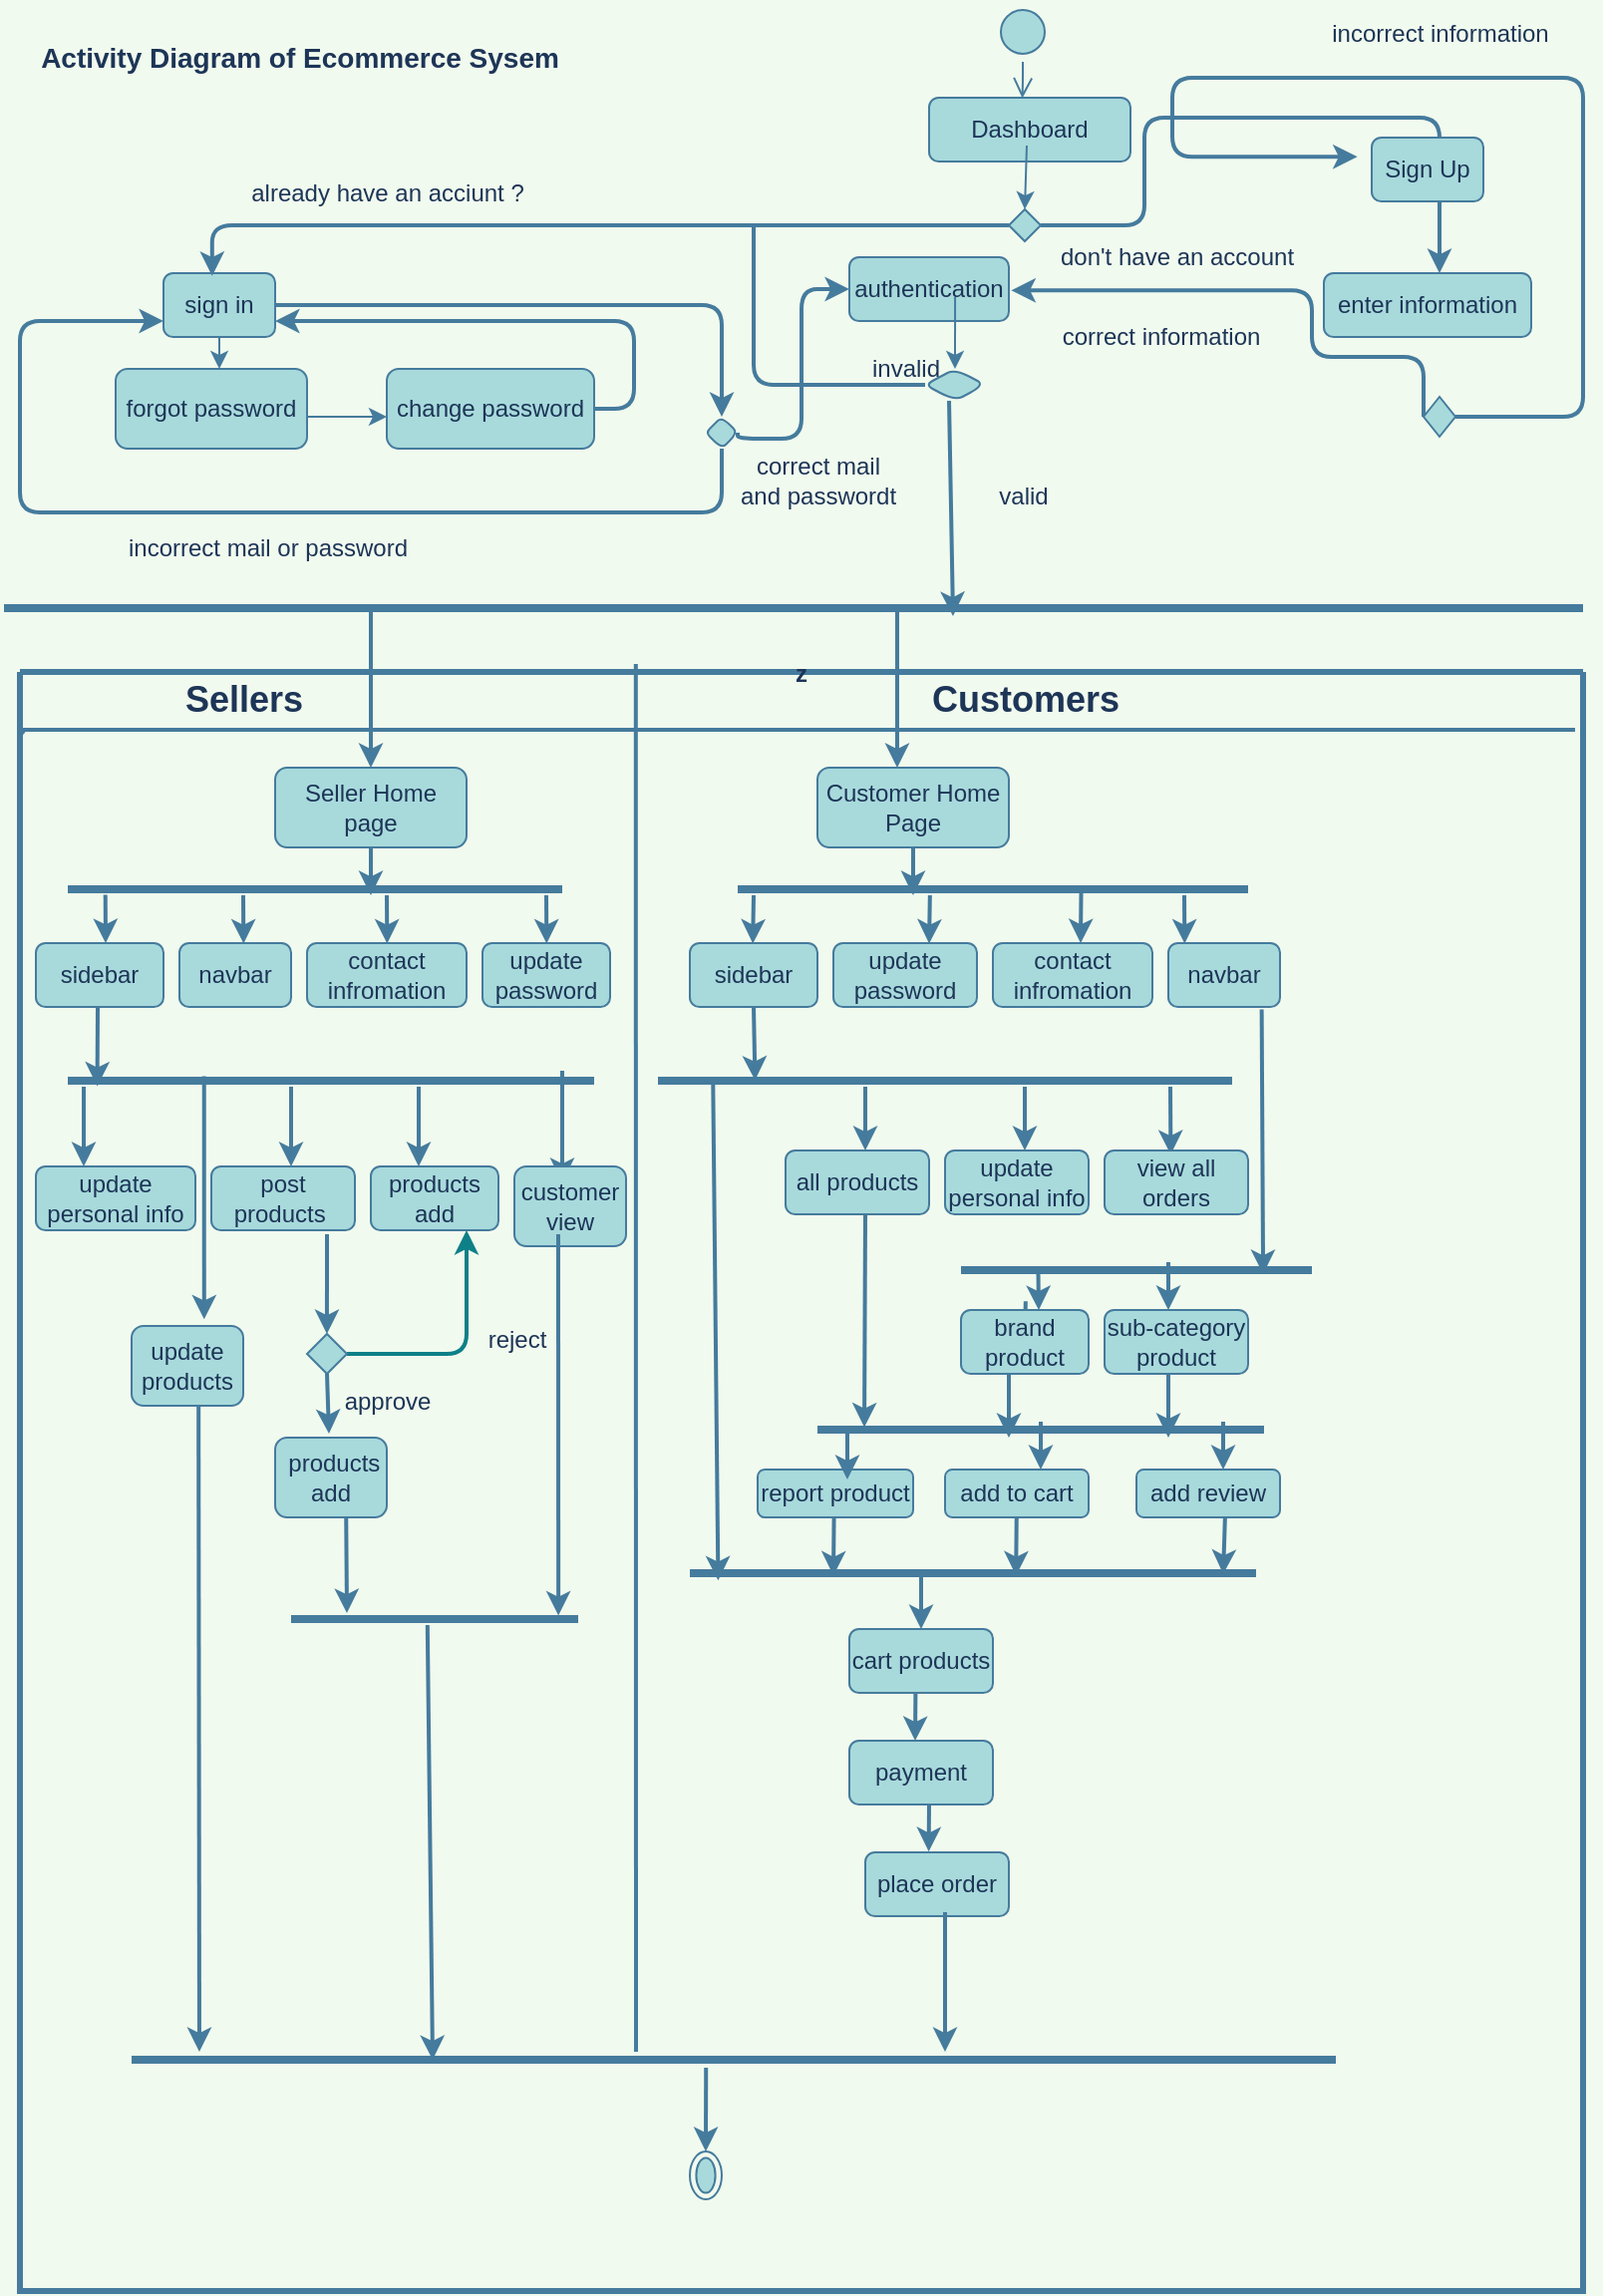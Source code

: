 <mxfile version="20.5.1" type="github">
  <diagram id="cb6AJk6jhVH4I8SNWXNZ" name="Page-1">
    <mxGraphModel dx="1038" dy="1740" grid="1" gridSize="10" guides="1" tooltips="1" connect="1" arrows="1" fold="1" page="1" pageScale="1" pageWidth="827" pageHeight="1169" background="#F1FAEE" math="0" shadow="0">
      <root>
        <mxCell id="0" />
        <mxCell id="1" parent="0" />
        <mxCell id="6mdkMLP5F0GnC8ThNtrV-1" value="" style="ellipse;html=1;shape=startState;fillColor=#A8DADC;strokeColor=#457B9D;fontColor=#1D3557;rounded=1;" parent="1" vertex="1">
          <mxGeometry x="504" y="-1168" width="30" height="30" as="geometry" />
        </mxCell>
        <mxCell id="6mdkMLP5F0GnC8ThNtrV-2" value="" style="edgeStyle=orthogonalEdgeStyle;html=1;verticalAlign=bottom;endArrow=open;endSize=8;labelBackgroundColor=#F1FAEE;strokeColor=#457B9D;fontColor=#1D3557;rounded=1;entryX=0.463;entryY=0.006;entryDx=0;entryDy=0;entryPerimeter=0;" parent="1" source="6mdkMLP5F0GnC8ThNtrV-1" target="6mdkMLP5F0GnC8ThNtrV-7" edge="1">
          <mxGeometry relative="1" as="geometry">
            <mxPoint x="415" y="-1120" as="targetPoint" />
          </mxGeometry>
        </mxCell>
        <mxCell id="6mdkMLP5F0GnC8ThNtrV-3" value="" style="edgeStyle=segmentEdgeStyle;endArrow=classic;html=1;labelBackgroundColor=#F1FAEE;strokeColor=#457B9D;fontColor=#1D3557;rounded=1;strokeWidth=2;startArrow=none;" parent="1" source="6mdkMLP5F0GnC8ThNtrV-219" edge="1">
          <mxGeometry width="50" height="50" relative="1" as="geometry">
            <mxPoint x="427" y="-1056" as="sourcePoint" />
            <mxPoint x="728" y="-1032" as="targetPoint" />
            <Array as="points">
              <mxPoint x="580" y="-1056" />
              <mxPoint x="580" y="-1110" />
              <mxPoint x="728" y="-1110" />
            </Array>
          </mxGeometry>
        </mxCell>
        <mxCell id="6mdkMLP5F0GnC8ThNtrV-4" style="edgeStyle=orthogonalEdgeStyle;orthogonalLoop=1;jettySize=auto;html=1;exitX=1;exitY=0.5;exitDx=0;exitDy=0;labelBackgroundColor=#F1FAEE;strokeColor=#457B9D;fontColor=#1D3557;rounded=1;strokeWidth=2;" parent="1" source="6mdkMLP5F0GnC8ThNtrV-5" edge="1">
          <mxGeometry relative="1" as="geometry">
            <mxPoint x="368" y="-960" as="targetPoint" />
            <Array as="points">
              <mxPoint x="368" y="-1016" />
            </Array>
          </mxGeometry>
        </mxCell>
        <mxCell id="6mdkMLP5F0GnC8ThNtrV-5" value="sign in" style="whiteSpace=wrap;html=1;fillColor=#A8DADC;strokeColor=#457B9D;fontColor=#1D3557;rounded=1;" parent="1" vertex="1">
          <mxGeometry x="88" y="-1032" width="56" height="32" as="geometry" />
        </mxCell>
        <mxCell id="6mdkMLP5F0GnC8ThNtrV-6" value="Sign Up" style="whiteSpace=wrap;html=1;fillColor=#A8DADC;strokeColor=#457B9D;fontColor=#1D3557;rounded=1;" parent="1" vertex="1">
          <mxGeometry x="694" y="-1100" width="56" height="32" as="geometry" />
        </mxCell>
        <mxCell id="6mdkMLP5F0GnC8ThNtrV-7" value="Dashboard" style="whiteSpace=wrap;html=1;fillColor=#A8DADC;strokeColor=#457B9D;fontColor=#1D3557;rounded=1;" parent="1" vertex="1">
          <mxGeometry x="472" y="-1120" width="101" height="32" as="geometry" />
        </mxCell>
        <mxCell id="6mdkMLP5F0GnC8ThNtrV-8" value="" style="endArrow=classic;html=1;labelBackgroundColor=#F1FAEE;strokeColor=#457B9D;fontColor=#1D3557;rounded=1;entryX=0.5;entryY=0;entryDx=0;entryDy=0;entryPerimeter=0;" parent="1" target="6mdkMLP5F0GnC8ThNtrV-219" edge="1">
          <mxGeometry width="50" height="50" relative="1" as="geometry">
            <mxPoint x="521" y="-1096" as="sourcePoint" />
            <mxPoint x="520" y="-1072" as="targetPoint" />
          </mxGeometry>
        </mxCell>
        <mxCell id="6mdkMLP5F0GnC8ThNtrV-9" value="already have an acciunt ?" style="text;html=1;resizable=0;autosize=1;align=center;verticalAlign=middle;points=[];fillColor=none;strokeColor=none;fontColor=#1D3557;rounded=1;" parent="1" vertex="1">
          <mxGeometry x="120" y="-1088" width="160" height="32" as="geometry" />
        </mxCell>
        <mxCell id="6mdkMLP5F0GnC8ThNtrV-11" value="enter information" style="whiteSpace=wrap;html=1;fillColor=#A8DADC;strokeColor=#457B9D;fontColor=#1D3557;rounded=1;" parent="1" vertex="1">
          <mxGeometry x="670" y="-1032" width="104" height="32" as="geometry" />
        </mxCell>
        <mxCell id="6mdkMLP5F0GnC8ThNtrV-16" value="" style="endArrow=classic;html=1;exitX=0.5;exitY=1;exitDx=0;exitDy=0;labelBackgroundColor=#F1FAEE;strokeColor=#457B9D;fontColor=#1D3557;rounded=1;" parent="1" source="6mdkMLP5F0GnC8ThNtrV-5" edge="1">
          <mxGeometry width="50" height="50" relative="1" as="geometry">
            <mxPoint x="104" y="-984" as="sourcePoint" />
            <mxPoint x="116" y="-984" as="targetPoint" />
            <Array as="points" />
          </mxGeometry>
        </mxCell>
        <mxCell id="6mdkMLP5F0GnC8ThNtrV-17" value="forgot password" style="whiteSpace=wrap;html=1;fillColor=#A8DADC;strokeColor=#457B9D;fontColor=#1D3557;rounded=1;" parent="1" vertex="1">
          <mxGeometry x="64" y="-984" width="96" height="40" as="geometry" />
        </mxCell>
        <mxCell id="6mdkMLP5F0GnC8ThNtrV-18" value="" style="endArrow=classic;html=1;labelBackgroundColor=#F1FAEE;strokeColor=#457B9D;fontColor=#1D3557;rounded=1;" parent="1" edge="1">
          <mxGeometry width="50" height="50" relative="1" as="geometry">
            <mxPoint x="160" y="-960" as="sourcePoint" />
            <mxPoint x="200" y="-960" as="targetPoint" />
          </mxGeometry>
        </mxCell>
        <mxCell id="6mdkMLP5F0GnC8ThNtrV-19" style="edgeStyle=orthogonalEdgeStyle;orthogonalLoop=1;jettySize=auto;html=1;exitX=1;exitY=0.5;exitDx=0;exitDy=0;entryX=1;entryY=0.75;entryDx=0;entryDy=0;labelBackgroundColor=#F1FAEE;strokeColor=#457B9D;fontColor=#1D3557;rounded=1;strokeWidth=2;" parent="1" source="6mdkMLP5F0GnC8ThNtrV-20" target="6mdkMLP5F0GnC8ThNtrV-5" edge="1">
          <mxGeometry relative="1" as="geometry" />
        </mxCell>
        <mxCell id="6mdkMLP5F0GnC8ThNtrV-20" value="change password" style="whiteSpace=wrap;html=1;fillStyle=auto;fillColor=#A8DADC;strokeColor=#457B9D;fontColor=#1D3557;rounded=1;" parent="1" vertex="1">
          <mxGeometry x="200" y="-984" width="104" height="40" as="geometry" />
        </mxCell>
        <mxCell id="6mdkMLP5F0GnC8ThNtrV-21" style="edgeStyle=orthogonalEdgeStyle;orthogonalLoop=1;jettySize=auto;html=1;entryX=0;entryY=0.75;entryDx=0;entryDy=0;labelBackgroundColor=#F1FAEE;strokeColor=#457B9D;fontColor=#1D3557;rounded=1;strokeWidth=2;" parent="1" source="6mdkMLP5F0GnC8ThNtrV-22" target="6mdkMLP5F0GnC8ThNtrV-5" edge="1">
          <mxGeometry relative="1" as="geometry">
            <mxPoint x="80" y="-1008" as="targetPoint" />
            <Array as="points">
              <mxPoint x="368" y="-912" />
              <mxPoint x="16" y="-912" />
              <mxPoint x="16" y="-1008" />
            </Array>
          </mxGeometry>
        </mxCell>
        <mxCell id="6mdkMLP5F0GnC8ThNtrV-22" value="" style="rhombus;whiteSpace=wrap;html=1;fillColor=#A8DADC;strokeColor=#457B9D;fontColor=#1D3557;rounded=1;" parent="1" vertex="1">
          <mxGeometry x="360" y="-960" width="16" height="16" as="geometry" />
        </mxCell>
        <mxCell id="6mdkMLP5F0GnC8ThNtrV-23" value="incorrect mail or password" style="text;html=1;resizable=0;autosize=1;align=center;verticalAlign=middle;points=[];fillColor=none;strokeColor=none;fontColor=#1D3557;rounded=1;" parent="1" vertex="1">
          <mxGeometry x="60" y="-910" width="160" height="32" as="geometry" />
        </mxCell>
        <mxCell id="6mdkMLP5F0GnC8ThNtrV-24" value="correct mail &lt;br&gt;and passwordt" style="text;html=1;resizable=0;autosize=1;align=center;verticalAlign=middle;points=[];fillColor=none;strokeColor=none;fontColor=#1D3557;rounded=1;" parent="1" vertex="1">
          <mxGeometry x="368" y="-952" width="96" height="48" as="geometry" />
        </mxCell>
        <mxCell id="6mdkMLP5F0GnC8ThNtrV-25" value="incorrect information" style="text;html=1;resizable=0;autosize=1;align=center;verticalAlign=middle;points=[];fillColor=none;strokeColor=none;fontColor=#1D3557;rounded=1;" parent="1" vertex="1">
          <mxGeometry x="664" y="-1168" width="128" height="32" as="geometry" />
        </mxCell>
        <mxCell id="6mdkMLP5F0GnC8ThNtrV-26" value="" style="endArrow=none;html=1;strokeWidth=4;labelBackgroundColor=#F1FAEE;strokeColor=#457B9D;fontColor=#1D3557;rounded=1;" parent="1" edge="1">
          <mxGeometry relative="1" as="geometry">
            <mxPoint x="8" y="-864" as="sourcePoint" />
            <mxPoint x="800" y="-864" as="targetPoint" />
          </mxGeometry>
        </mxCell>
        <mxCell id="6mdkMLP5F0GnC8ThNtrV-27" value="correct information" style="text;html=1;resizable=0;autosize=1;align=center;verticalAlign=middle;points=[];fillColor=none;strokeColor=none;fontColor=#1D3557;rounded=1;" parent="1" vertex="1">
          <mxGeometry x="528" y="-1016" width="120" height="32" as="geometry" />
        </mxCell>
        <object label="z" id="6mdkMLP5F0GnC8ThNtrV-28">
          <mxCell style="swimlane;startSize=0;strokeWidth=3;fillColor=#A8DADC;strokeColor=#457B9D;fontColor=#1D3557;rounded=1;" parent="1" vertex="1">
            <mxGeometry x="16" y="-832" width="784" height="812" as="geometry" />
          </mxCell>
        </object>
        <mxCell id="6mdkMLP5F0GnC8ThNtrV-30" value="Customers" style="text;html=1;resizable=0;autosize=1;align=center;verticalAlign=middle;points=[];fillColor=none;strokeColor=none;strokeWidth=2;shadow=0;glass=0;fontStyle=1;labelBorderColor=none;spacingTop=3;fontSize=18;fontColor=#1D3557;rounded=1;" parent="6mdkMLP5F0GnC8ThNtrV-28" vertex="1">
          <mxGeometry x="448" y="-8" width="112" height="40" as="geometry" />
        </mxCell>
        <mxCell id="6mdkMLP5F0GnC8ThNtrV-31" value="Sellers" style="text;html=1;resizable=0;autosize=1;align=center;verticalAlign=middle;points=[];fillColor=none;strokeColor=none;strokeWidth=2;shadow=0;glass=0;fontStyle=1;labelBorderColor=none;spacingTop=3;fontSize=18;fontColor=#1D3557;rounded=1;" parent="6mdkMLP5F0GnC8ThNtrV-28" vertex="1">
          <mxGeometry x="72" y="-8" width="80" height="40" as="geometry" />
        </mxCell>
        <mxCell id="6mdkMLP5F0GnC8ThNtrV-32" value="" style="endArrow=none;html=1;strokeWidth=2;labelBackgroundColor=#F1FAEE;strokeColor=#457B9D;fontColor=#1D3557;rounded=1;" parent="6mdkMLP5F0GnC8ThNtrV-28" target="6mdkMLP5F0GnC8ThNtrV-28" edge="1">
          <mxGeometry width="50" height="50" relative="1" as="geometry">
            <mxPoint x="2" y="31" as="sourcePoint" />
            <mxPoint x="992" y="32" as="targetPoint" />
          </mxGeometry>
        </mxCell>
        <mxCell id="6mdkMLP5F0GnC8ThNtrV-35" value="Seller Home page" style="whiteSpace=wrap;html=1;fillColor=#A8DADC;strokeColor=#457B9D;fontColor=#1D3557;rounded=1;" parent="6mdkMLP5F0GnC8ThNtrV-28" vertex="1">
          <mxGeometry x="128" y="48" width="96" height="40" as="geometry" />
        </mxCell>
        <mxCell id="6mdkMLP5F0GnC8ThNtrV-36" value="" style="line;strokeWidth=4;html=1;shadow=0;glass=0;labelBackgroundColor=none;labelBorderColor=none;fontFamily=Times New Roman;fontSize=18;fillColor=#A8DADC;strokeColor=#457B9D;fontColor=#1D3557;rounded=1;" parent="6mdkMLP5F0GnC8ThNtrV-28" vertex="1">
          <mxGeometry x="24" y="104" width="248" height="10" as="geometry" />
        </mxCell>
        <mxCell id="6mdkMLP5F0GnC8ThNtrV-37" value="" style="edgeStyle=none;orthogonalLoop=1;jettySize=auto;html=1;strokeWidth=2;fontSize=19;labelBackgroundColor=#F1FAEE;strokeColor=#457B9D;fontColor=#1D3557;rounded=1;" parent="6mdkMLP5F0GnC8ThNtrV-28" edge="1">
          <mxGeometry width="80" relative="1" as="geometry">
            <mxPoint x="176" y="88" as="sourcePoint" />
            <mxPoint x="176" y="112" as="targetPoint" />
            <Array as="points" />
          </mxGeometry>
        </mxCell>
        <mxCell id="6mdkMLP5F0GnC8ThNtrV-38" value="Customer Home Page" style="whiteSpace=wrap;html=1;fillColor=#A8DADC;strokeColor=#457B9D;fontColor=#1D3557;rounded=1;" parent="6mdkMLP5F0GnC8ThNtrV-28" vertex="1">
          <mxGeometry x="400" y="48" width="96" height="40" as="geometry" />
        </mxCell>
        <mxCell id="6mdkMLP5F0GnC8ThNtrV-39" value="" style="edgeStyle=none;orthogonalLoop=1;jettySize=auto;html=1;strokeWidth=2;fontSize=19;labelBackgroundColor=#F1FAEE;strokeColor=#457B9D;fontColor=#1D3557;rounded=1;" parent="6mdkMLP5F0GnC8ThNtrV-28" edge="1">
          <mxGeometry width="80" relative="1" as="geometry">
            <mxPoint x="448" y="88" as="sourcePoint" />
            <mxPoint x="448" y="112" as="targetPoint" />
            <Array as="points" />
          </mxGeometry>
        </mxCell>
        <mxCell id="6mdkMLP5F0GnC8ThNtrV-42" value="sidebar" style="whiteSpace=wrap;html=1;fillColor=#A8DADC;strokeColor=#457B9D;fontColor=#1D3557;rounded=1;" parent="6mdkMLP5F0GnC8ThNtrV-28" vertex="1">
          <mxGeometry x="8" y="136" width="64" height="32" as="geometry" />
        </mxCell>
        <mxCell id="6mdkMLP5F0GnC8ThNtrV-43" value="contact infromation" style="whiteSpace=wrap;html=1;fillColor=#A8DADC;strokeColor=#457B9D;fontColor=#1D3557;rounded=1;" parent="6mdkMLP5F0GnC8ThNtrV-28" vertex="1">
          <mxGeometry x="144" y="136" width="80" height="32" as="geometry" />
        </mxCell>
        <mxCell id="6mdkMLP5F0GnC8ThNtrV-44" value="" style="line;strokeWidth=4;html=1;shadow=0;glass=0;labelBackgroundColor=none;labelBorderColor=none;fontFamily=Times New Roman;fontSize=18;fillColor=#A8DADC;strokeColor=#457B9D;fontColor=#1D3557;rounded=1;" parent="6mdkMLP5F0GnC8ThNtrV-28" vertex="1">
          <mxGeometry x="24" y="200" width="264" height="10" as="geometry" />
        </mxCell>
        <mxCell id="6mdkMLP5F0GnC8ThNtrV-45" value="" style="edgeStyle=none;orthogonalLoop=1;jettySize=auto;html=1;strokeWidth=2;fontSize=19;labelBackgroundColor=#F1FAEE;strokeColor=#457B9D;fontColor=#1D3557;rounded=1;" parent="6mdkMLP5F0GnC8ThNtrV-28" edge="1">
          <mxGeometry width="80" relative="1" as="geometry">
            <mxPoint x="32" y="208" as="sourcePoint" />
            <mxPoint x="32" y="248" as="targetPoint" />
            <Array as="points" />
          </mxGeometry>
        </mxCell>
        <mxCell id="6mdkMLP5F0GnC8ThNtrV-46" value="update personal info" style="whiteSpace=wrap;html=1;fillColor=#A8DADC;strokeColor=#457B9D;fontColor=#1D3557;rounded=1;" parent="6mdkMLP5F0GnC8ThNtrV-28" vertex="1">
          <mxGeometry x="8" y="248" width="80" height="32" as="geometry" />
        </mxCell>
        <mxCell id="6mdkMLP5F0GnC8ThNtrV-47" value="post products&amp;nbsp;" style="whiteSpace=wrap;html=1;fillColor=#A8DADC;strokeColor=#457B9D;fontColor=#1D3557;rounded=1;" parent="6mdkMLP5F0GnC8ThNtrV-28" vertex="1">
          <mxGeometry x="96" y="248" width="72" height="32" as="geometry" />
        </mxCell>
        <mxCell id="6mdkMLP5F0GnC8ThNtrV-48" value="" style="line;strokeWidth=4;html=1;shadow=0;glass=0;labelBackgroundColor=none;labelBorderColor=none;fontFamily=Times New Roman;fontSize=18;fillColor=#A8DADC;strokeColor=#457B9D;fontColor=#1D3557;rounded=1;" parent="6mdkMLP5F0GnC8ThNtrV-28" vertex="1">
          <mxGeometry x="360" y="104" width="256" height="10" as="geometry" />
        </mxCell>
        <mxCell id="6mdkMLP5F0GnC8ThNtrV-49" value="sidebar" style="whiteSpace=wrap;html=1;fillColor=#A8DADC;strokeColor=#457B9D;fontColor=#1D3557;rounded=1;" parent="6mdkMLP5F0GnC8ThNtrV-28" vertex="1">
          <mxGeometry x="336" y="136" width="64" height="32" as="geometry" />
        </mxCell>
        <mxCell id="6mdkMLP5F0GnC8ThNtrV-50" value="" style="edgeStyle=none;orthogonalLoop=1;jettySize=auto;html=1;strokeWidth=2;fontSize=19;labelBackgroundColor=#F1FAEE;strokeColor=#457B9D;fontColor=#1D3557;rounded=1;exitX=0.673;exitY=0.38;exitDx=0;exitDy=0;exitPerimeter=0;" parent="6mdkMLP5F0GnC8ThNtrV-28" source="6mdkMLP5F0GnC8ThNtrV-48" edge="1">
          <mxGeometry width="80" relative="1" as="geometry">
            <mxPoint x="560" y="104" as="sourcePoint" />
            <mxPoint x="532" y="136" as="targetPoint" />
            <Array as="points" />
          </mxGeometry>
        </mxCell>
        <mxCell id="6mdkMLP5F0GnC8ThNtrV-51" value="contact infromation" style="whiteSpace=wrap;html=1;fillColor=#A8DADC;strokeColor=#457B9D;fontColor=#1D3557;rounded=1;" parent="6mdkMLP5F0GnC8ThNtrV-28" vertex="1">
          <mxGeometry x="488" y="136" width="80" height="32" as="geometry" />
        </mxCell>
        <mxCell id="6mdkMLP5F0GnC8ThNtrV-52" value="" style="edgeStyle=none;orthogonalLoop=1;jettySize=auto;html=1;strokeWidth=2;fontSize=19;exitX=0.465;exitY=0.994;exitDx=0;exitDy=0;exitPerimeter=0;entryX=0.287;entryY=0.46;entryDx=0;entryDy=0;entryPerimeter=0;labelBackgroundColor=#F1FAEE;strokeColor=#457B9D;fontColor=#1D3557;rounded=1;" parent="6mdkMLP5F0GnC8ThNtrV-28" edge="1">
          <mxGeometry width="80" relative="1" as="geometry">
            <mxPoint x="368" y="168" as="sourcePoint" />
            <mxPoint x="368.72" y="204.792" as="targetPoint" />
            <Array as="points" />
          </mxGeometry>
        </mxCell>
        <mxCell id="6mdkMLP5F0GnC8ThNtrV-53" value="" style="line;strokeWidth=4;html=1;shadow=0;glass=0;labelBackgroundColor=none;labelBorderColor=none;fontFamily=Times New Roman;fontSize=18;fillColor=#A8DADC;strokeColor=#457B9D;fontColor=#1D3557;rounded=1;" parent="6mdkMLP5F0GnC8ThNtrV-28" vertex="1">
          <mxGeometry x="320" y="200" width="288" height="10" as="geometry" />
        </mxCell>
        <mxCell id="6mdkMLP5F0GnC8ThNtrV-54" value="all products" style="whiteSpace=wrap;html=1;fillColor=#A8DADC;strokeColor=#457B9D;fontColor=#1D3557;rounded=1;" parent="6mdkMLP5F0GnC8ThNtrV-28" vertex="1">
          <mxGeometry x="384" y="240" width="72" height="32" as="geometry" />
        </mxCell>
        <mxCell id="6mdkMLP5F0GnC8ThNtrV-55" value="" style="edgeStyle=none;orthogonalLoop=1;jettySize=auto;html=1;strokeWidth=2;fontSize=19;labelBackgroundColor=#F1FAEE;strokeColor=#457B9D;fontColor=#1D3557;rounded=1;entryX=0.05;entryY=0.95;entryDx=0;entryDy=0;entryPerimeter=0;exitX=0.096;exitY=0.68;exitDx=0;exitDy=0;exitPerimeter=0;" parent="6mdkMLP5F0GnC8ThNtrV-28" source="6mdkMLP5F0GnC8ThNtrV-53" target="6mdkMLP5F0GnC8ThNtrV-93" edge="1">
          <mxGeometry width="80" relative="1" as="geometry">
            <mxPoint x="336" y="208" as="sourcePoint" />
            <mxPoint x="336" y="240" as="targetPoint" />
            <Array as="points" />
          </mxGeometry>
        </mxCell>
        <mxCell id="6mdkMLP5F0GnC8ThNtrV-56" value="" style="edgeStyle=none;orthogonalLoop=1;jettySize=auto;html=1;strokeWidth=2;fontSize=19;labelBackgroundColor=#F1FAEE;strokeColor=#457B9D;fontColor=#1D3557;rounded=1;" parent="6mdkMLP5F0GnC8ThNtrV-28" edge="1">
          <mxGeometry width="80" relative="1" as="geometry">
            <mxPoint x="424" y="208" as="sourcePoint" />
            <mxPoint x="424" y="240" as="targetPoint" />
            <Array as="points" />
          </mxGeometry>
        </mxCell>
        <mxCell id="6mdkMLP5F0GnC8ThNtrV-57" value="" style="edgeStyle=none;orthogonalLoop=1;jettySize=auto;html=1;strokeWidth=2;fontSize=19;entryX=0.056;entryY=0.78;entryDx=0;entryDy=0;entryPerimeter=0;labelBackgroundColor=#F1FAEE;strokeColor=#457B9D;fontColor=#1D3557;rounded=1;" parent="6mdkMLP5F0GnC8ThNtrV-28" target="6mdkMLP5F0GnC8ThNtrV-44" edge="1">
          <mxGeometry width="80" relative="1" as="geometry">
            <mxPoint x="39" y="168" as="sourcePoint" />
            <mxPoint x="64.72" y="204.792" as="targetPoint" />
            <Array as="points" />
          </mxGeometry>
        </mxCell>
        <mxCell id="6mdkMLP5F0GnC8ThNtrV-58" value="" style="edgeStyle=none;orthogonalLoop=1;jettySize=auto;html=1;strokeWidth=2;fontSize=19;labelBackgroundColor=#F1FAEE;strokeColor=#457B9D;fontColor=#1D3557;rounded=1;" parent="6mdkMLP5F0GnC8ThNtrV-28" edge="1">
          <mxGeometry width="80" relative="1" as="geometry">
            <mxPoint x="200" y="208" as="sourcePoint" />
            <mxPoint x="200" y="248" as="targetPoint" />
            <Array as="points" />
          </mxGeometry>
        </mxCell>
        <mxCell id="6mdkMLP5F0GnC8ThNtrV-59" value="" style="edgeStyle=none;orthogonalLoop=1;jettySize=auto;html=1;strokeWidth=2;fontSize=19;labelBackgroundColor=#F1FAEE;strokeColor=#457B9D;fontColor=#1D3557;rounded=1;" parent="6mdkMLP5F0GnC8ThNtrV-28" edge="1">
          <mxGeometry width="80" relative="1" as="geometry">
            <mxPoint x="136" y="208" as="sourcePoint" />
            <mxPoint x="136" y="248" as="targetPoint" />
            <Array as="points" />
          </mxGeometry>
        </mxCell>
        <mxCell id="6mdkMLP5F0GnC8ThNtrV-60" value="update password" style="whiteSpace=wrap;html=1;fillStyle=auto;strokeColor=#457B9D;fontColor=#1D3557;fillColor=#A8DADC;rounded=1;" parent="6mdkMLP5F0GnC8ThNtrV-28" vertex="1">
          <mxGeometry x="232" y="136" width="64" height="32" as="geometry" />
        </mxCell>
        <mxCell id="6mdkMLP5F0GnC8ThNtrV-69" value="navbar" style="whiteSpace=wrap;html=1;fillColor=#A8DADC;strokeColor=#457B9D;fontColor=#1D3557;rounded=1;" parent="6mdkMLP5F0GnC8ThNtrV-28" vertex="1">
          <mxGeometry x="80" y="136" width="56" height="32" as="geometry" />
        </mxCell>
        <mxCell id="6mdkMLP5F0GnC8ThNtrV-70" value="" style="edgeStyle=none;orthogonalLoop=1;jettySize=auto;html=1;strokeWidth=2;fontSize=19;exitX=0.076;exitY=0.78;exitDx=0;exitDy=0;exitPerimeter=0;labelBackgroundColor=#F1FAEE;strokeColor=#457B9D;fontColor=#1D3557;rounded=1;" parent="6mdkMLP5F0GnC8ThNtrV-28" edge="1">
          <mxGeometry width="80" relative="1" as="geometry">
            <mxPoint x="456.42" y="112" as="sourcePoint" />
            <mxPoint x="456.004" y="136.2" as="targetPoint" />
            <Array as="points" />
          </mxGeometry>
        </mxCell>
        <mxCell id="6mdkMLP5F0GnC8ThNtrV-72" value="" style="edgeStyle=none;orthogonalLoop=1;jettySize=auto;html=1;strokeWidth=2;fontSize=19;exitX=0.076;exitY=0.78;exitDx=0;exitDy=0;exitPerimeter=0;labelBackgroundColor=#F1FAEE;strokeColor=#457B9D;fontColor=#1D3557;rounded=1;" parent="6mdkMLP5F0GnC8ThNtrV-28" source="6mdkMLP5F0GnC8ThNtrV-36" edge="1">
          <mxGeometry width="80" relative="1" as="geometry">
            <mxPoint x="72" y="120" as="sourcePoint" />
            <mxPoint x="43" y="136" as="targetPoint" />
            <Array as="points" />
          </mxGeometry>
        </mxCell>
        <mxCell id="6mdkMLP5F0GnC8ThNtrV-73" value="" style="edgeStyle=none;orthogonalLoop=1;jettySize=auto;html=1;strokeWidth=2;fontSize=19;exitX=0.076;exitY=0.78;exitDx=0;exitDy=0;exitPerimeter=0;labelBackgroundColor=#F1FAEE;strokeColor=#457B9D;fontColor=#1D3557;rounded=1;" parent="6mdkMLP5F0GnC8ThNtrV-28" edge="1">
          <mxGeometry width="80" relative="1" as="geometry">
            <mxPoint x="112" y="112" as="sourcePoint" />
            <mxPoint x="112.152" y="136.2" as="targetPoint" />
            <Array as="points" />
          </mxGeometry>
        </mxCell>
        <mxCell id="6mdkMLP5F0GnC8ThNtrV-74" value="" style="edgeStyle=none;orthogonalLoop=1;jettySize=auto;html=1;strokeWidth=2;fontSize=19;exitX=0.076;exitY=0.78;exitDx=0;exitDy=0;exitPerimeter=0;labelBackgroundColor=#F1FAEE;strokeColor=#457B9D;fontColor=#1D3557;rounded=1;" parent="6mdkMLP5F0GnC8ThNtrV-28" edge="1">
          <mxGeometry width="80" relative="1" as="geometry">
            <mxPoint x="184" y="112" as="sourcePoint" />
            <mxPoint x="184.152" y="136.2" as="targetPoint" />
            <Array as="points" />
          </mxGeometry>
        </mxCell>
        <mxCell id="6mdkMLP5F0GnC8ThNtrV-75" value="" style="edgeStyle=none;orthogonalLoop=1;jettySize=auto;html=1;strokeWidth=2;fontSize=19;exitX=0.076;exitY=0.78;exitDx=0;exitDy=0;exitPerimeter=0;labelBackgroundColor=#F1FAEE;strokeColor=#457B9D;fontColor=#1D3557;rounded=1;" parent="6mdkMLP5F0GnC8ThNtrV-28" edge="1">
          <mxGeometry width="80" relative="1" as="geometry">
            <mxPoint x="264" y="112" as="sourcePoint" />
            <mxPoint x="264.152" y="136.2" as="targetPoint" />
            <Array as="points" />
          </mxGeometry>
        </mxCell>
        <mxCell id="6mdkMLP5F0GnC8ThNtrV-76" value="" style="edgeStyle=none;orthogonalLoop=1;jettySize=auto;html=1;strokeWidth=2;fontSize=19;exitX=0.076;exitY=0.78;exitDx=0;exitDy=0;exitPerimeter=0;labelBackgroundColor=#F1FAEE;strokeColor=#457B9D;fontColor=#1D3557;rounded=1;" parent="6mdkMLP5F0GnC8ThNtrV-28" edge="1">
          <mxGeometry width="80" relative="1" as="geometry">
            <mxPoint x="584" y="112" as="sourcePoint" />
            <mxPoint x="584.152" y="136.2" as="targetPoint" />
            <Array as="points" />
          </mxGeometry>
        </mxCell>
        <mxCell id="6mdkMLP5F0GnC8ThNtrV-80" value="" style="edgeStyle=none;orthogonalLoop=1;jettySize=auto;html=1;strokeWidth=2;fontSize=19;labelBackgroundColor=#F1FAEE;strokeColor=#457B9D;fontColor=#1D3557;rounded=1;" parent="6mdkMLP5F0GnC8ThNtrV-28" edge="1">
          <mxGeometry width="80" relative="1" as="geometry">
            <mxPoint x="504" y="208" as="sourcePoint" />
            <mxPoint x="504" y="240" as="targetPoint" />
            <Array as="points" />
          </mxGeometry>
        </mxCell>
        <mxCell id="6mdkMLP5F0GnC8ThNtrV-81" value="" style="edgeStyle=none;orthogonalLoop=1;jettySize=auto;html=1;strokeWidth=2;fontSize=19;labelBackgroundColor=#F1FAEE;strokeColor=#457B9D;fontColor=#1D3557;rounded=1;entryX=0.461;entryY=0.063;entryDx=0;entryDy=0;entryPerimeter=0;" parent="6mdkMLP5F0GnC8ThNtrV-28" target="6mdkMLP5F0GnC8ThNtrV-82" edge="1">
          <mxGeometry width="80" relative="1" as="geometry">
            <mxPoint x="577" y="208" as="sourcePoint" />
            <mxPoint x="592" y="240" as="targetPoint" />
            <Array as="points" />
          </mxGeometry>
        </mxCell>
        <mxCell id="6mdkMLP5F0GnC8ThNtrV-82" value="view all orders" style="whiteSpace=wrap;html=1;fillColor=#A8DADC;strokeColor=#457B9D;fontColor=#1D3557;rounded=1;" parent="6mdkMLP5F0GnC8ThNtrV-28" vertex="1">
          <mxGeometry x="544" y="240" width="72" height="32" as="geometry" />
        </mxCell>
        <mxCell id="6mdkMLP5F0GnC8ThNtrV-83" value="navbar" style="whiteSpace=wrap;html=1;fillColor=#A8DADC;strokeColor=#457B9D;fontColor=#1D3557;rounded=1;" parent="6mdkMLP5F0GnC8ThNtrV-28" vertex="1">
          <mxGeometry x="576" y="136" width="56" height="32" as="geometry" />
        </mxCell>
        <mxCell id="6mdkMLP5F0GnC8ThNtrV-84" value="update password" style="whiteSpace=wrap;html=1;fillStyle=auto;strokeColor=#457B9D;fontColor=#1D3557;fillColor=#A8DADC;rounded=1;" parent="6mdkMLP5F0GnC8ThNtrV-28" vertex="1">
          <mxGeometry x="408" y="136" width="72" height="32" as="geometry" />
        </mxCell>
        <mxCell id="6mdkMLP5F0GnC8ThNtrV-85" value="" style="line;strokeWidth=4;html=1;shadow=0;glass=0;labelBackgroundColor=none;labelBorderColor=none;fontFamily=Times New Roman;fontSize=18;fillColor=#A8DADC;strokeColor=#457B9D;fontColor=#1D3557;rounded=1;" parent="6mdkMLP5F0GnC8ThNtrV-28" vertex="1">
          <mxGeometry x="472" y="296" width="176" height="8" as="geometry" />
        </mxCell>
        <mxCell id="6mdkMLP5F0GnC8ThNtrV-86" value="update personal info" style="whiteSpace=wrap;html=1;fillColor=#A8DADC;strokeColor=#457B9D;fontColor=#1D3557;rounded=1;" parent="6mdkMLP5F0GnC8ThNtrV-28" vertex="1">
          <mxGeometry x="464" y="240" width="72" height="32" as="geometry" />
        </mxCell>
        <mxCell id="6mdkMLP5F0GnC8ThNtrV-87" value="" style="edgeStyle=none;orthogonalLoop=1;jettySize=auto;html=1;strokeWidth=2;fontSize=19;labelBackgroundColor=#F1FAEE;strokeColor=#457B9D;fontColor=#1D3557;rounded=1;exitX=0.836;exitY=1.038;exitDx=0;exitDy=0;exitPerimeter=0;entryX=0.861;entryY=0.75;entryDx=0;entryDy=0;entryPerimeter=0;" parent="6mdkMLP5F0GnC8ThNtrV-28" source="6mdkMLP5F0GnC8ThNtrV-83" target="6mdkMLP5F0GnC8ThNtrV-85" edge="1">
          <mxGeometry width="80" relative="1" as="geometry">
            <mxPoint x="616" y="168" as="sourcePoint" />
            <mxPoint x="624" y="232" as="targetPoint" />
            <Array as="points" />
          </mxGeometry>
        </mxCell>
        <mxCell id="6mdkMLP5F0GnC8ThNtrV-88" value="cart products" style="whiteSpace=wrap;html=1;fillColor=#A8DADC;strokeColor=#457B9D;fontColor=#1D3557;rounded=1;" parent="6mdkMLP5F0GnC8ThNtrV-28" vertex="1">
          <mxGeometry x="416" y="480" width="72" height="32" as="geometry" />
        </mxCell>
        <mxCell id="6mdkMLP5F0GnC8ThNtrV-89" value="sub-category&lt;br&gt;product" style="whiteSpace=wrap;html=1;fillColor=#A8DADC;strokeColor=#457B9D;fontColor=#1D3557;rounded=1;" parent="6mdkMLP5F0GnC8ThNtrV-28" vertex="1">
          <mxGeometry x="544" y="320" width="72" height="32" as="geometry" />
        </mxCell>
        <mxCell id="6mdkMLP5F0GnC8ThNtrV-90" value="" style="line;strokeWidth=4;html=1;shadow=0;glass=0;labelBackgroundColor=none;labelBorderColor=none;fontFamily=Times New Roman;fontSize=18;fillColor=#A8DADC;strokeColor=#457B9D;fontColor=#1D3557;rounded=1;" parent="6mdkMLP5F0GnC8ThNtrV-28" vertex="1">
          <mxGeometry x="400" y="376" width="224" height="8" as="geometry" />
        </mxCell>
        <mxCell id="6mdkMLP5F0GnC8ThNtrV-91" value="" style="edgeStyle=none;orthogonalLoop=1;jettySize=auto;html=1;strokeWidth=2;fontSize=19;labelBackgroundColor=#F1FAEE;strokeColor=#457B9D;fontColor=#1D3557;rounded=1;entryX=0.105;entryY=0.35;entryDx=0;entryDy=0;entryPerimeter=0;" parent="6mdkMLP5F0GnC8ThNtrV-28" target="6mdkMLP5F0GnC8ThNtrV-90" edge="1">
          <mxGeometry width="80" relative="1" as="geometry">
            <mxPoint x="424" y="272" as="sourcePoint" />
            <mxPoint x="424" y="360" as="targetPoint" />
            <Array as="points" />
          </mxGeometry>
        </mxCell>
        <mxCell id="6mdkMLP5F0GnC8ThNtrV-92" value="" style="edgeStyle=none;orthogonalLoop=1;jettySize=auto;html=1;strokeWidth=2;fontSize=19;labelBackgroundColor=#F1FAEE;strokeColor=#457B9D;fontColor=#1D3557;rounded=1;startArrow=none;entryX=0.576;entryY=0.65;entryDx=0;entryDy=0;entryPerimeter=0;" parent="6mdkMLP5F0GnC8ThNtrV-28" source="6mdkMLP5F0GnC8ThNtrV-95" target="6mdkMLP5F0GnC8ThNtrV-93" edge="1">
          <mxGeometry width="80" relative="1" as="geometry">
            <mxPoint x="456" y="384" as="sourcePoint" />
            <mxPoint x="456" y="448" as="targetPoint" />
            <Array as="points" />
          </mxGeometry>
        </mxCell>
        <mxCell id="6mdkMLP5F0GnC8ThNtrV-93" value="" style="line;strokeWidth=4;html=1;shadow=0;glass=0;labelBackgroundColor=none;labelBorderColor=none;fontFamily=Times New Roman;fontSize=18;fillColor=#A8DADC;strokeColor=#457B9D;fontColor=#1D3557;rounded=1;" parent="6mdkMLP5F0GnC8ThNtrV-28" vertex="1">
          <mxGeometry x="336" y="448" width="284" height="8" as="geometry" />
        </mxCell>
        <mxCell id="6mdkMLP5F0GnC8ThNtrV-94" value="" style="edgeStyle=none;orthogonalLoop=1;jettySize=auto;html=1;strokeWidth=2;fontSize=19;labelBackgroundColor=#F1FAEE;strokeColor=#457B9D;fontColor=#1D3557;rounded=1;exitX=0.673;exitY=0.38;exitDx=0;exitDy=0;exitPerimeter=0;" parent="6mdkMLP5F0GnC8ThNtrV-28" edge="1">
          <mxGeometry width="80" relative="1" as="geometry">
            <mxPoint x="576" y="296" as="sourcePoint" />
            <mxPoint x="576" y="320" as="targetPoint" />
            <Array as="points" />
          </mxGeometry>
        </mxCell>
        <mxCell id="6mdkMLP5F0GnC8ThNtrV-95" value="add to cart" style="whiteSpace=wrap;html=1;fillColor=#A8DADC;strokeColor=#457B9D;fontColor=#1D3557;rounded=1;" parent="6mdkMLP5F0GnC8ThNtrV-28" vertex="1">
          <mxGeometry x="464" y="400" width="72" height="24" as="geometry" />
        </mxCell>
        <mxCell id="6mdkMLP5F0GnC8ThNtrV-96" value="" style="edgeStyle=none;orthogonalLoop=1;jettySize=auto;html=1;strokeWidth=2;fontSize=19;labelBackgroundColor=#F1FAEE;strokeColor=#457B9D;fontColor=#1D3557;rounded=1;" parent="6mdkMLP5F0GnC8ThNtrV-28" edge="1">
          <mxGeometry width="80" relative="1" as="geometry">
            <mxPoint x="496" y="352" as="sourcePoint" />
            <mxPoint x="496" y="384" as="targetPoint" />
            <Array as="points" />
          </mxGeometry>
        </mxCell>
        <mxCell id="6mdkMLP5F0GnC8ThNtrV-97" value="" style="edgeStyle=none;orthogonalLoop=1;jettySize=auto;html=1;strokeWidth=2;fontSize=19;labelBackgroundColor=#F1FAEE;strokeColor=#457B9D;fontColor=#1D3557;rounded=1;" parent="6mdkMLP5F0GnC8ThNtrV-28" edge="1">
          <mxGeometry width="80" relative="1" as="geometry">
            <mxPoint x="576" y="352" as="sourcePoint" />
            <mxPoint x="576" y="384" as="targetPoint" />
            <Array as="points" />
          </mxGeometry>
        </mxCell>
        <mxCell id="6mdkMLP5F0GnC8ThNtrV-98" value="" style="edgeStyle=none;orthogonalLoop=1;jettySize=auto;html=1;strokeWidth=2;fontSize=19;labelBackgroundColor=#F1FAEE;strokeColor=#457B9D;fontColor=#1D3557;rounded=1;" parent="6mdkMLP5F0GnC8ThNtrV-28" edge="1">
          <mxGeometry width="80" relative="1" as="geometry">
            <mxPoint x="512" y="376" as="sourcePoint" />
            <mxPoint x="512" y="400" as="targetPoint" />
            <Array as="points" />
          </mxGeometry>
        </mxCell>
        <mxCell id="6mdkMLP5F0GnC8ThNtrV-99" value="place order" style="whiteSpace=wrap;html=1;fillColor=#A8DADC;strokeColor=#457B9D;fontColor=#1D3557;rounded=1;" parent="6mdkMLP5F0GnC8ThNtrV-28" vertex="1">
          <mxGeometry x="424" y="592" width="72" height="32" as="geometry" />
        </mxCell>
        <mxCell id="6mdkMLP5F0GnC8ThNtrV-100" value="" style="edgeStyle=none;orthogonalLoop=1;jettySize=auto;html=1;strokeWidth=2;fontSize=19;labelBackgroundColor=#F1FAEE;strokeColor=#457B9D;fontColor=#1D3557;rounded=1;startArrow=none;exitX=0.461;exitY=1.013;exitDx=0;exitDy=0;exitPerimeter=0;" parent="6mdkMLP5F0GnC8ThNtrV-28" source="6mdkMLP5F0GnC8ThNtrV-88" edge="1">
          <mxGeometry width="80" relative="1" as="geometry">
            <mxPoint x="448" y="520" as="sourcePoint" />
            <mxPoint x="449" y="536" as="targetPoint" />
            <Array as="points" />
          </mxGeometry>
        </mxCell>
        <mxCell id="6mdkMLP5F0GnC8ThNtrV-101" value="payment" style="whiteSpace=wrap;html=1;fillColor=#A8DADC;strokeColor=#457B9D;fontColor=#1D3557;rounded=1;" parent="6mdkMLP5F0GnC8ThNtrV-28" vertex="1">
          <mxGeometry x="416" y="536" width="72" height="32" as="geometry" />
        </mxCell>
        <mxCell id="6mdkMLP5F0GnC8ThNtrV-102" value="" style="edgeStyle=none;orthogonalLoop=1;jettySize=auto;html=1;strokeWidth=2;fontSize=19;labelBackgroundColor=#F1FAEE;strokeColor=#457B9D;fontColor=#1D3557;rounded=1;" parent="6mdkMLP5F0GnC8ThNtrV-28" edge="1">
          <mxGeometry width="80" relative="1" as="geometry">
            <mxPoint x="272" y="200" as="sourcePoint" />
            <mxPoint x="272" y="256" as="targetPoint" />
            <Array as="points" />
          </mxGeometry>
        </mxCell>
        <mxCell id="6mdkMLP5F0GnC8ThNtrV-103" value="products add" style="whiteSpace=wrap;html=1;fillColor=#A8DADC;strokeColor=#457B9D;fontColor=#1D3557;rounded=1;" parent="6mdkMLP5F0GnC8ThNtrV-28" vertex="1">
          <mxGeometry x="176" y="248" width="64" height="32" as="geometry" />
        </mxCell>
        <mxCell id="6mdkMLP5F0GnC8ThNtrV-105" value="customer view" style="whiteSpace=wrap;html=1;fillColor=#A8DADC;strokeColor=#457B9D;fontColor=#1D3557;rounded=1;" parent="6mdkMLP5F0GnC8ThNtrV-28" vertex="1">
          <mxGeometry x="248" y="248" width="56" height="40" as="geometry" />
        </mxCell>
        <mxCell id="6mdkMLP5F0GnC8ThNtrV-106" value="" style="line;strokeWidth=2;html=1;strokeColor=#457B9D;fillColor=#A8DADC;labelBackgroundColor=#F1FAEE;fontColor=#1D3557;" parent="6mdkMLP5F0GnC8ThNtrV-28" vertex="1">
          <mxGeometry y="24" width="780" height="10" as="geometry" />
        </mxCell>
        <mxCell id="6mdkMLP5F0GnC8ThNtrV-183" value="" style="edgeStyle=none;orthogonalLoop=1;jettySize=auto;html=1;strokeWidth=2;fontSize=19;labelBackgroundColor=#F1FAEE;strokeColor=#457B9D;fontColor=#1D3557;rounded=1;entryX=0.65;entryY=-0.083;entryDx=0;entryDy=0;entryPerimeter=0;exitX=0.259;exitY=0.28;exitDx=0;exitDy=0;exitPerimeter=0;" parent="6mdkMLP5F0GnC8ThNtrV-28" source="6mdkMLP5F0GnC8ThNtrV-44" target="6mdkMLP5F0GnC8ThNtrV-184" edge="1">
          <mxGeometry width="80" relative="1" as="geometry">
            <mxPoint x="88" y="200" as="sourcePoint" />
            <mxPoint x="88" y="240" as="targetPoint" />
            <Array as="points" />
          </mxGeometry>
        </mxCell>
        <mxCell id="6mdkMLP5F0GnC8ThNtrV-184" value="update products" style="whiteSpace=wrap;html=1;fillColor=#A8DADC;strokeColor=#457B9D;fontColor=#1D3557;rounded=1;" parent="6mdkMLP5F0GnC8ThNtrV-28" vertex="1">
          <mxGeometry x="56" y="328" width="56" height="40" as="geometry" />
        </mxCell>
        <mxCell id="6mdkMLP5F0GnC8ThNtrV-190" value="" style="line;strokeWidth=4;html=1;shadow=0;glass=0;labelBackgroundColor=none;labelBorderColor=none;fontFamily=Times New Roman;fontSize=18;fillColor=#A8DADC;strokeColor=#457B9D;fontColor=#1D3557;rounded=1;" parent="6mdkMLP5F0GnC8ThNtrV-28" vertex="1">
          <mxGeometry x="56" y="692" width="604" height="8" as="geometry" />
        </mxCell>
        <mxCell id="6mdkMLP5F0GnC8ThNtrV-202" value="" style="edgeStyle=none;orthogonalLoop=1;jettySize=auto;html=1;strokeWidth=2;fontSize=19;labelBackgroundColor=#F1FAEE;strokeColor=#457B9D;fontColor=#1D3557;rounded=1;" parent="6mdkMLP5F0GnC8ThNtrV-28" edge="1">
          <mxGeometry width="80" relative="1" as="geometry">
            <mxPoint x="89.58" y="368" as="sourcePoint" />
            <mxPoint x="90" y="692" as="targetPoint" />
            <Array as="points" />
          </mxGeometry>
        </mxCell>
        <mxCell id="6mdkMLP5F0GnC8ThNtrV-203" value="" style="edgeStyle=none;orthogonalLoop=1;jettySize=auto;html=1;strokeWidth=2;fontSize=19;labelBackgroundColor=#F1FAEE;strokeColor=#457B9D;fontColor=#1D3557;rounded=1;" parent="6mdkMLP5F0GnC8ThNtrV-28" edge="1">
          <mxGeometry width="80" relative="1" as="geometry">
            <mxPoint x="464" y="622" as="sourcePoint" />
            <mxPoint x="464" y="692" as="targetPoint" />
            <Array as="points" />
          </mxGeometry>
        </mxCell>
        <mxCell id="6mdkMLP5F0GnC8ThNtrV-242" value="" style="edgeStyle=none;orthogonalLoop=1;jettySize=auto;html=1;strokeWidth=2;fontSize=19;labelBackgroundColor=#F1FAEE;strokeColor=#457B9D;fontColor=#1D3557;rounded=1;entryX=0.321;entryY=0.1;entryDx=0;entryDy=0;entryPerimeter=0;" parent="6mdkMLP5F0GnC8ThNtrV-28" edge="1">
          <mxGeometry width="80" relative="1" as="geometry">
            <mxPoint x="154" y="282" as="sourcePoint" />
            <mxPoint x="153.976" y="332" as="targetPoint" />
            <Array as="points" />
          </mxGeometry>
        </mxCell>
        <mxCell id="6mdkMLP5F0GnC8ThNtrV-247" value="&amp;nbsp;products&lt;br&gt;add" style="whiteSpace=wrap;html=1;fillColor=#A8DADC;strokeColor=#457B9D;fontColor=#1D3557;rounded=1;" parent="6mdkMLP5F0GnC8ThNtrV-28" vertex="1">
          <mxGeometry x="128" y="384" width="56" height="40" as="geometry" />
        </mxCell>
        <mxCell id="6mdkMLP5F0GnC8ThNtrV-251" value="approve" style="text;html=1;align=center;verticalAlign=middle;resizable=0;points=[];autosize=1;strokeColor=none;fillColor=none;fontColor=#1D3557;" parent="6mdkMLP5F0GnC8ThNtrV-28" vertex="1">
          <mxGeometry x="149" y="351" width="70" height="30" as="geometry" />
        </mxCell>
        <mxCell id="6mdkMLP5F0GnC8ThNtrV-252" value="reject" style="text;html=1;resizable=0;autosize=1;align=center;verticalAlign=middle;points=[];fillColor=none;strokeColor=none;fontColor=#1D3557;rounded=1;" parent="6mdkMLP5F0GnC8ThNtrV-28" vertex="1">
          <mxGeometry x="224" y="320" width="50" height="30" as="geometry" />
        </mxCell>
        <mxCell id="vLmXRLPQjOQuXW0ET_Cy-4" value="add review" style="whiteSpace=wrap;html=1;fillColor=#A8DADC;strokeColor=#457B9D;fontColor=#1D3557;rounded=1;" vertex="1" parent="6mdkMLP5F0GnC8ThNtrV-28">
          <mxGeometry x="560" y="400" width="72" height="24" as="geometry" />
        </mxCell>
        <mxCell id="vLmXRLPQjOQuXW0ET_Cy-5" value="report product" style="whiteSpace=wrap;html=1;fillColor=#A8DADC;strokeColor=#457B9D;fontColor=#1D3557;rounded=1;" vertex="1" parent="6mdkMLP5F0GnC8ThNtrV-28">
          <mxGeometry x="370" y="400" width="78" height="24" as="geometry" />
        </mxCell>
        <mxCell id="vLmXRLPQjOQuXW0ET_Cy-6" value="" style="edgeStyle=none;orthogonalLoop=1;jettySize=auto;html=1;strokeWidth=2;fontSize=19;labelBackgroundColor=#F1FAEE;strokeColor=#457B9D;fontColor=#1D3557;rounded=1;" edge="1" parent="6mdkMLP5F0GnC8ThNtrV-28">
          <mxGeometry width="80" relative="1" as="geometry">
            <mxPoint x="415" y="381" as="sourcePoint" />
            <mxPoint x="415" y="405" as="targetPoint" />
            <Array as="points" />
          </mxGeometry>
        </mxCell>
        <mxCell id="vLmXRLPQjOQuXW0ET_Cy-7" value="" style="edgeStyle=none;orthogonalLoop=1;jettySize=auto;html=1;strokeWidth=2;fontSize=19;labelBackgroundColor=#F1FAEE;strokeColor=#457B9D;fontColor=#1D3557;rounded=1;" edge="1" parent="6mdkMLP5F0GnC8ThNtrV-28">
          <mxGeometry width="80" relative="1" as="geometry">
            <mxPoint x="603.5" y="376" as="sourcePoint" />
            <mxPoint x="603.5" y="400" as="targetPoint" />
            <Array as="points" />
          </mxGeometry>
        </mxCell>
        <mxCell id="vLmXRLPQjOQuXW0ET_Cy-8" value="" style="edgeStyle=none;orthogonalLoop=1;jettySize=auto;html=1;strokeWidth=2;fontSize=19;labelBackgroundColor=#F1FAEE;strokeColor=#457B9D;fontColor=#1D3557;rounded=1;startArrow=none;entryX=0.942;entryY=0.55;entryDx=0;entryDy=0;entryPerimeter=0;exitX=0.617;exitY=1.017;exitDx=0;exitDy=0;exitPerimeter=0;" edge="1" parent="6mdkMLP5F0GnC8ThNtrV-28" source="vLmXRLPQjOQuXW0ET_Cy-4" target="6mdkMLP5F0GnC8ThNtrV-93">
          <mxGeometry width="80" relative="1" as="geometry">
            <mxPoint x="674" y="412" as="sourcePoint" />
            <mxPoint x="673.705" y="441.2" as="targetPoint" />
            <Array as="points" />
          </mxGeometry>
        </mxCell>
        <mxCell id="vLmXRLPQjOQuXW0ET_Cy-9" value="" style="edgeStyle=none;orthogonalLoop=1;jettySize=auto;html=1;strokeWidth=2;fontSize=19;labelBackgroundColor=#F1FAEE;strokeColor=#457B9D;fontColor=#1D3557;rounded=1;startArrow=none;entryX=0.576;entryY=0.65;entryDx=0;entryDy=0;entryPerimeter=0;" edge="1" parent="6mdkMLP5F0GnC8ThNtrV-28">
          <mxGeometry width="80" relative="1" as="geometry">
            <mxPoint x="408.29" y="424" as="sourcePoint" />
            <mxPoint x="407.995" y="453.2" as="targetPoint" />
            <Array as="points" />
          </mxGeometry>
        </mxCell>
        <mxCell id="vLmXRLPQjOQuXW0ET_Cy-10" value="" style="line;strokeWidth=4;html=1;shadow=0;glass=0;labelBackgroundColor=none;labelBorderColor=none;fontFamily=Times New Roman;fontSize=18;fillColor=#A8DADC;strokeColor=#457B9D;fontColor=#1D3557;rounded=1;" vertex="1" parent="6mdkMLP5F0GnC8ThNtrV-28">
          <mxGeometry x="136" y="470" width="144" height="10" as="geometry" />
        </mxCell>
        <mxCell id="vLmXRLPQjOQuXW0ET_Cy-13" value="" style="edgeStyle=none;orthogonalLoop=1;jettySize=auto;html=1;strokeWidth=2;fontSize=19;labelBackgroundColor=#F1FAEE;strokeColor=#457B9D;fontColor=#1D3557;rounded=1;entryX=0.931;entryY=0.32;entryDx=0;entryDy=0;entryPerimeter=0;" edge="1" parent="6mdkMLP5F0GnC8ThNtrV-28" target="vLmXRLPQjOQuXW0ET_Cy-10">
          <mxGeometry width="80" relative="1" as="geometry">
            <mxPoint x="270" y="282" as="sourcePoint" />
            <mxPoint x="284.42" y="626" as="targetPoint" />
            <Array as="points" />
          </mxGeometry>
        </mxCell>
        <mxCell id="vLmXRLPQjOQuXW0ET_Cy-14" value="" style="edgeStyle=none;orthogonalLoop=1;jettySize=auto;html=1;strokeWidth=2;fontSize=19;labelBackgroundColor=#F1FAEE;strokeColor=#457B9D;fontColor=#1D3557;rounded=1;exitX=0.475;exitY=0.8;exitDx=0;exitDy=0;exitPerimeter=0;entryX=0.25;entryY=0.5;entryDx=0;entryDy=0;entryPerimeter=0;" edge="1" parent="6mdkMLP5F0GnC8ThNtrV-28" source="vLmXRLPQjOQuXW0ET_Cy-10" target="6mdkMLP5F0GnC8ThNtrV-190">
          <mxGeometry width="80" relative="1" as="geometry">
            <mxPoint x="194" y="552" as="sourcePoint" />
            <mxPoint x="194.42" y="876" as="targetPoint" />
            <Array as="points" />
          </mxGeometry>
        </mxCell>
        <mxCell id="6mdkMLP5F0GnC8ThNtrV-206" value="" style="edgeStyle=none;orthogonalLoop=1;jettySize=auto;html=1;strokeWidth=2;fontSize=19;labelBackgroundColor=#F1FAEE;strokeColor=#457B9D;fontColor=#1D3557;rounded=1;" parent="1" edge="1">
          <mxGeometry width="80" relative="1" as="geometry">
            <mxPoint x="456" y="-864" as="sourcePoint" />
            <mxPoint x="456" y="-784" as="targetPoint" />
            <Array as="points" />
          </mxGeometry>
        </mxCell>
        <mxCell id="6mdkMLP5F0GnC8ThNtrV-207" value="" style="edgeStyle=none;orthogonalLoop=1;jettySize=auto;html=1;strokeWidth=2;fontSize=19;labelBackgroundColor=#F1FAEE;strokeColor=#457B9D;fontColor=#1D3557;rounded=1;" parent="1" edge="1">
          <mxGeometry width="80" relative="1" as="geometry">
            <mxPoint x="192" y="-864" as="sourcePoint" />
            <mxPoint x="192" y="-784" as="targetPoint" />
            <Array as="points" />
          </mxGeometry>
        </mxCell>
        <mxCell id="6mdkMLP5F0GnC8ThNtrV-208" value="" style="edgeStyle=none;orthogonalLoop=1;jettySize=auto;html=1;strokeWidth=2;fontSize=19;exitX=0.076;exitY=0.78;exitDx=0;exitDy=0;exitPerimeter=0;labelBackgroundColor=#F1FAEE;strokeColor=#457B9D;fontColor=#1D3557;rounded=1;" parent="1" edge="1">
          <mxGeometry width="80" relative="1" as="geometry">
            <mxPoint x="384" y="-720" as="sourcePoint" />
            <mxPoint x="383.584" y="-695.8" as="targetPoint" />
            <Array as="points" />
          </mxGeometry>
        </mxCell>
        <mxCell id="6mdkMLP5F0GnC8ThNtrV-209" style="edgeStyle=orthogonalEdgeStyle;orthogonalLoop=1;jettySize=auto;html=1;entryX=0;entryY=0.5;entryDx=0;entryDy=0;entryPerimeter=0;labelBackgroundColor=#F1FAEE;strokeColor=#457B9D;fontColor=#1D3557;rounded=1;strokeWidth=2;" parent="1" target="6mdkMLP5F0GnC8ThNtrV-210" edge="1">
          <mxGeometry relative="1" as="geometry">
            <mxPoint x="472" y="-1024" as="targetPoint" />
            <Array as="points">
              <mxPoint x="376" y="-949" />
              <mxPoint x="408" y="-949" />
              <mxPoint x="408" y="-1024" />
            </Array>
            <mxPoint x="376" y="-952" as="sourcePoint" />
          </mxGeometry>
        </mxCell>
        <mxCell id="6mdkMLP5F0GnC8ThNtrV-210" value="authentication" style="whiteSpace=wrap;html=1;fillColor=#A8DADC;strokeColor=#457B9D;fontColor=#1D3557;rounded=1;" parent="1" vertex="1">
          <mxGeometry x="432" y="-1040" width="80" height="32" as="geometry" />
        </mxCell>
        <mxCell id="6mdkMLP5F0GnC8ThNtrV-211" style="edgeStyle=orthogonalEdgeStyle;orthogonalLoop=1;jettySize=auto;html=1;exitX=0;exitY=0.5;exitDx=0;exitDy=0;entryX=1.015;entryY=0.519;entryDx=0;entryDy=0;entryPerimeter=0;labelBackgroundColor=#F1FAEE;strokeColor=#457B9D;fontColor=#1D3557;rounded=1;strokeWidth=2;" parent="1" source="6mdkMLP5F0GnC8ThNtrV-238" target="6mdkMLP5F0GnC8ThNtrV-210" edge="1">
          <mxGeometry relative="1" as="geometry">
            <mxPoint x="536" y="-976" as="targetPoint" />
            <Array as="points">
              <mxPoint x="720" y="-990" />
              <mxPoint x="664" y="-990" />
              <mxPoint x="664" y="-1023" />
            </Array>
            <mxPoint x="620" y="-902" as="sourcePoint" />
          </mxGeometry>
        </mxCell>
        <mxCell id="6mdkMLP5F0GnC8ThNtrV-212" value="" style="rhombus;whiteSpace=wrap;html=1;fillColor=#A8DADC;strokeColor=#457B9D;fontColor=#1D3557;rounded=1;" parent="1" vertex="1">
          <mxGeometry x="470" y="-984" width="30" height="16" as="geometry" />
        </mxCell>
        <mxCell id="6mdkMLP5F0GnC8ThNtrV-213" value="" style="endArrow=classic;html=1;exitX=0.663;exitY=0.625;exitDx=0;exitDy=0;exitPerimeter=0;labelBackgroundColor=#F1FAEE;strokeColor=#457B9D;fontColor=#1D3557;rounded=1;entryX=0.5;entryY=0;entryDx=0;entryDy=0;" parent="1" source="6mdkMLP5F0GnC8ThNtrV-210" target="6mdkMLP5F0GnC8ThNtrV-212" edge="1">
          <mxGeometry width="50" height="50" relative="1" as="geometry">
            <mxPoint x="504" y="-1008" as="sourcePoint" />
            <mxPoint x="520" y="-982" as="targetPoint" />
            <Array as="points" />
          </mxGeometry>
        </mxCell>
        <mxCell id="6mdkMLP5F0GnC8ThNtrV-214" value="" style="endArrow=classic;html=1;strokeWidth=2;fontFamily=Times New Roman;fontSize=18;labelBackgroundColor=#F1FAEE;strokeColor=#457B9D;fontColor=#1D3557;rounded=1;exitX=0.893;exitY=1;exitDx=0;exitDy=0;exitPerimeter=0;" parent="1" source="6mdkMLP5F0GnC8ThNtrV-216" edge="1">
          <mxGeometry width="50" height="50" relative="1" as="geometry">
            <mxPoint x="520" y="-968" as="sourcePoint" />
            <mxPoint x="484" y="-860" as="targetPoint" />
          </mxGeometry>
        </mxCell>
        <mxCell id="6mdkMLP5F0GnC8ThNtrV-215" value="valid" style="text;html=1;align=center;verticalAlign=middle;resizable=0;points=[];autosize=1;strokeColor=none;fillColor=none;fontColor=#1D3557;rounded=1;" parent="1" vertex="1">
          <mxGeometry x="495" y="-936" width="48" height="32" as="geometry" />
        </mxCell>
        <mxCell id="6mdkMLP5F0GnC8ThNtrV-216" value="invalid" style="text;html=1;align=center;verticalAlign=middle;resizable=0;points=[];autosize=1;strokeColor=none;fillColor=none;fontColor=#1D3557;rounded=1;" parent="1" vertex="1">
          <mxGeometry x="432" y="-1000" width="56" height="32" as="geometry" />
        </mxCell>
        <mxCell id="6mdkMLP5F0GnC8ThNtrV-217" value="" style="edgeStyle=segmentEdgeStyle;endArrow=classic;html=1;entryX=0.436;entryY=0.044;entryDx=0;entryDy=0;entryPerimeter=0;labelBackgroundColor=#F1FAEE;strokeColor=#457B9D;fontColor=#1D3557;rounded=1;strokeWidth=2;" parent="1" target="6mdkMLP5F0GnC8ThNtrV-5" edge="1">
          <mxGeometry width="50" height="50" relative="1" as="geometry">
            <mxPoint x="432" y="-1056" as="sourcePoint" />
            <mxPoint x="64" y="-1072" as="targetPoint" />
            <Array as="points">
              <mxPoint x="112" y="-1056" />
            </Array>
          </mxGeometry>
        </mxCell>
        <mxCell id="6mdkMLP5F0GnC8ThNtrV-219" value="" style="rhombus;whiteSpace=wrap;html=1;fillColor=#A8DADC;strokeColor=#457B9D;fontColor=#1D3557;rounded=1;arcSize=0;" parent="1" vertex="1">
          <mxGeometry x="512" y="-1064" width="16" height="16" as="geometry" />
        </mxCell>
        <mxCell id="6mdkMLP5F0GnC8ThNtrV-220" value="" style="edgeStyle=segmentEdgeStyle;endArrow=none;html=1;labelBackgroundColor=#F1FAEE;strokeColor=#457B9D;fontColor=#1D3557;rounded=1;strokeWidth=2;" parent="1" target="6mdkMLP5F0GnC8ThNtrV-219" edge="1">
          <mxGeometry width="50" height="50" relative="1" as="geometry">
            <mxPoint x="427" y="-1056" as="sourcePoint" />
            <mxPoint x="728" y="-1032" as="targetPoint" />
            <Array as="points" />
          </mxGeometry>
        </mxCell>
        <mxCell id="6mdkMLP5F0GnC8ThNtrV-221" value="" style="endArrow=none;html=1;rounded=1;fillColor=#A8DADC;strokeColor=#457B9D;strokeWidth=2;labelBackgroundColor=#F1FAEE;fontColor=#1D3557;" parent="1" edge="1">
          <mxGeometry width="50" height="50" relative="1" as="geometry">
            <mxPoint x="384" y="-1056" as="sourcePoint" />
            <mxPoint x="470" y="-976" as="targetPoint" />
            <Array as="points">
              <mxPoint x="384" y="-976" />
            </Array>
          </mxGeometry>
        </mxCell>
        <mxCell id="6mdkMLP5F0GnC8ThNtrV-222" value="" style="edgeStyle=none;orthogonalLoop=1;jettySize=auto;html=1;strokeWidth=2;fontSize=19;labelBackgroundColor=#F1FAEE;strokeColor=#457B9D;fontColor=#1D3557;rounded=1;exitX=0.732;exitY=0.45;exitDx=0;exitDy=0;exitPerimeter=0;startArrow=none;" parent="1" source="6mdkMLP5F0GnC8ThNtrV-223" edge="1">
          <mxGeometry width="80" relative="1" as="geometry">
            <mxPoint x="520.416" y="-516.4" as="sourcePoint" />
            <mxPoint x="520" y="-488" as="targetPoint" />
            <Array as="points" />
          </mxGeometry>
        </mxCell>
        <mxCell id="6mdkMLP5F0GnC8ThNtrV-223" value="brand product" style="whiteSpace=wrap;html=1;fillColor=#A8DADC;strokeColor=#457B9D;fontColor=#1D3557;rounded=1;" parent="1" vertex="1">
          <mxGeometry x="488" y="-512" width="64" height="32" as="geometry" />
        </mxCell>
        <mxCell id="6mdkMLP5F0GnC8ThNtrV-224" value="" style="edgeStyle=none;orthogonalLoop=1;jettySize=auto;html=1;strokeWidth=2;fontSize=19;labelBackgroundColor=#F1FAEE;strokeColor=#457B9D;fontColor=#1D3557;rounded=1;exitX=0.732;exitY=0.45;exitDx=0;exitDy=0;exitPerimeter=0;endArrow=none;" parent="1" target="6mdkMLP5F0GnC8ThNtrV-223" edge="1">
          <mxGeometry width="80" relative="1" as="geometry">
            <mxPoint x="520.416" y="-516.4" as="sourcePoint" />
            <mxPoint x="520" y="-488" as="targetPoint" />
            <Array as="points" />
          </mxGeometry>
        </mxCell>
        <mxCell id="6mdkMLP5F0GnC8ThNtrV-225" value="" style="edgeStyle=none;orthogonalLoop=1;jettySize=auto;html=1;strokeWidth=2;fontSize=19;labelBackgroundColor=#F1FAEE;strokeColor=#457B9D;fontColor=#1D3557;rounded=1;exitX=0.22;exitY=0.45;exitDx=0;exitDy=0;exitPerimeter=0;" parent="1" source="6mdkMLP5F0GnC8ThNtrV-85" edge="1">
          <mxGeometry width="80" relative="1" as="geometry">
            <mxPoint x="536" y="-520" as="sourcePoint" />
            <mxPoint x="527" y="-512" as="targetPoint" />
            <Array as="points" />
          </mxGeometry>
        </mxCell>
        <mxCell id="6mdkMLP5F0GnC8ThNtrV-226" value="" style="edgeStyle=none;orthogonalLoop=1;jettySize=auto;html=1;strokeWidth=2;fontSize=19;labelBackgroundColor=#F1FAEE;strokeColor=#457B9D;fontColor=#1D3557;rounded=1;startArrow=none;" parent="1" edge="1">
          <mxGeometry width="80" relative="1" as="geometry">
            <mxPoint x="468" y="-380" as="sourcePoint" />
            <mxPoint x="468" y="-352" as="targetPoint" />
            <Array as="points" />
          </mxGeometry>
        </mxCell>
        <mxCell id="6mdkMLP5F0GnC8ThNtrV-227" value="" style="edgeStyle=none;orthogonalLoop=1;jettySize=auto;html=1;strokeWidth=2;fontSize=19;labelBackgroundColor=#F1FAEE;strokeColor=#457B9D;fontColor=#1D3557;rounded=1;startArrow=none;exitX=0.461;exitY=1.013;exitDx=0;exitDy=0;exitPerimeter=0;" parent="1" edge="1">
          <mxGeometry width="80" relative="1" as="geometry">
            <mxPoint x="472" y="-264" as="sourcePoint" />
            <mxPoint x="471.808" y="-240.416" as="targetPoint" />
            <Array as="points" />
          </mxGeometry>
        </mxCell>
        <mxCell id="6mdkMLP5F0GnC8ThNtrV-228" value="" style="endArrow=none;html=1;rounded=1;strokeColor=#457B9D;strokeWidth=2;exitX=0.394;exitY=-0.005;exitDx=0;exitDy=0;exitPerimeter=0;labelBackgroundColor=#F1FAEE;fontColor=#1D3557;" parent="1" source="6mdkMLP5F0GnC8ThNtrV-28" edge="1">
          <mxGeometry width="50" height="50" relative="1" as="geometry">
            <mxPoint x="328" y="-840" as="sourcePoint" />
            <mxPoint x="325" y="-140" as="targetPoint" />
          </mxGeometry>
        </mxCell>
        <mxCell id="6mdkMLP5F0GnC8ThNtrV-232" value="&lt;b&gt;&lt;font style=&quot;font-size: 14px;&quot;&gt;Activity Diagram of Ecommerce Sysem&lt;/font&gt;&lt;/b&gt;" style="text;html=1;align=center;verticalAlign=middle;resizable=0;points=[];autosize=1;strokeColor=none;fillColor=none;fontColor=#1D3557;" parent="1" vertex="1">
          <mxGeometry x="16" y="-1160" width="280" height="40" as="geometry" />
        </mxCell>
        <mxCell id="6mdkMLP5F0GnC8ThNtrV-240" style="edgeStyle=orthogonalEdgeStyle;rounded=1;orthogonalLoop=1;jettySize=auto;html=1;strokeColor=#457B9D;fontColor=#1D3557;fillColor=#A8DADC;entryX=0.756;entryY=-0.075;entryDx=0;entryDy=0;entryPerimeter=0;strokeWidth=2;" parent="1" source="6mdkMLP5F0GnC8ThNtrV-238" edge="1">
          <mxGeometry relative="1" as="geometry">
            <mxPoint x="686.816" y="-1090.4" as="targetPoint" />
            <Array as="points">
              <mxPoint x="800" y="-960" />
              <mxPoint x="800" y="-1130" />
              <mxPoint x="594" y="-1130" />
              <mxPoint x="594" y="-1090" />
            </Array>
          </mxGeometry>
        </mxCell>
        <mxCell id="6mdkMLP5F0GnC8ThNtrV-238" value="" style="rhombus;whiteSpace=wrap;html=1;fillColor=#A8DADC;strokeColor=#457B9D;fontColor=#1D3557;rounded=1;arcSize=0;" parent="1" vertex="1">
          <mxGeometry x="720" y="-970" width="16" height="20" as="geometry" />
        </mxCell>
        <mxCell id="vLmXRLPQjOQuXW0ET_Cy-1" style="edgeStyle=orthogonalEdgeStyle;rounded=1;orthogonalLoop=1;jettySize=auto;html=1;entryX=0.75;entryY=1;entryDx=0;entryDy=0;fillColor=#b0e3e6;strokeColor=#0e8088;strokeWidth=2;" edge="1" parent="1" source="6mdkMLP5F0GnC8ThNtrV-245" target="6mdkMLP5F0GnC8ThNtrV-103">
          <mxGeometry relative="1" as="geometry" />
        </mxCell>
        <mxCell id="6mdkMLP5F0GnC8ThNtrV-245" value="" style="rhombus;whiteSpace=wrap;html=1;strokeColor=#457B9D;fontColor=#1D3557;fillColor=#A8DADC;" parent="1" vertex="1">
          <mxGeometry x="160" y="-500" width="20" height="20" as="geometry" />
        </mxCell>
        <mxCell id="6mdkMLP5F0GnC8ThNtrV-246" value="" style="edgeStyle=none;orthogonalLoop=1;jettySize=auto;html=1;strokeWidth=2;fontSize=19;labelBackgroundColor=#F1FAEE;strokeColor=#457B9D;fontColor=#1D3557;rounded=1;exitX=0.5;exitY=1;exitDx=0;exitDy=0;" parent="1" source="6mdkMLP5F0GnC8ThNtrV-245" edge="1">
          <mxGeometry width="80" relative="1" as="geometry">
            <mxPoint x="200" y="-400" as="sourcePoint" />
            <mxPoint x="171" y="-450" as="targetPoint" />
            <Array as="points" />
          </mxGeometry>
        </mxCell>
        <mxCell id="6mdkMLP5F0GnC8ThNtrV-204" value="" style="ellipse;html=1;shape=endState;fillColor=#A8DADC;strokeColor=#457B9D;fontColor=#1D3557;" parent="1" vertex="1">
          <mxGeometry x="352" y="-90" width="16" height="24" as="geometry" />
        </mxCell>
        <mxCell id="6mdkMLP5F0GnC8ThNtrV-249" value="" style="edgeStyle=none;orthogonalLoop=1;jettySize=auto;html=1;strokeWidth=2;fontSize=19;labelBackgroundColor=#F1FAEE;strokeColor=#457B9D;fontColor=#1D3557;rounded=1;startArrow=none;exitX=0.477;exitY=1;exitDx=0;exitDy=0;exitPerimeter=0;" parent="1" source="6mdkMLP5F0GnC8ThNtrV-190" edge="1">
          <mxGeometry width="80" relative="1" as="geometry">
            <mxPoint x="360" y="-120" as="sourcePoint" />
            <mxPoint x="360" y="-90" as="targetPoint" />
            <Array as="points" />
          </mxGeometry>
        </mxCell>
        <mxCell id="6mdkMLP5F0GnC8ThNtrV-250" value="don&#39;t have an account" style="text;html=1;resizable=0;autosize=1;align=center;verticalAlign=middle;points=[];fillColor=none;strokeColor=none;fontColor=#1D3557;rounded=1;" parent="1" vertex="1">
          <mxGeometry x="528" y="-1056" width="136" height="32" as="geometry" />
        </mxCell>
        <mxCell id="vLmXRLPQjOQuXW0ET_Cy-11" value="" style="edgeStyle=none;orthogonalLoop=1;jettySize=auto;html=1;strokeWidth=2;fontSize=19;labelBackgroundColor=#F1FAEE;strokeColor=#457B9D;fontColor=#1D3557;rounded=1;exitX=0.636;exitY=1.01;exitDx=0;exitDy=0;exitPerimeter=0;" edge="1" parent="1" source="6mdkMLP5F0GnC8ThNtrV-247">
          <mxGeometry width="80" relative="1" as="geometry">
            <mxPoint x="180" y="-390" as="sourcePoint" />
            <mxPoint x="180" y="-360" as="targetPoint" />
            <Array as="points" />
          </mxGeometry>
        </mxCell>
      </root>
    </mxGraphModel>
  </diagram>
</mxfile>
